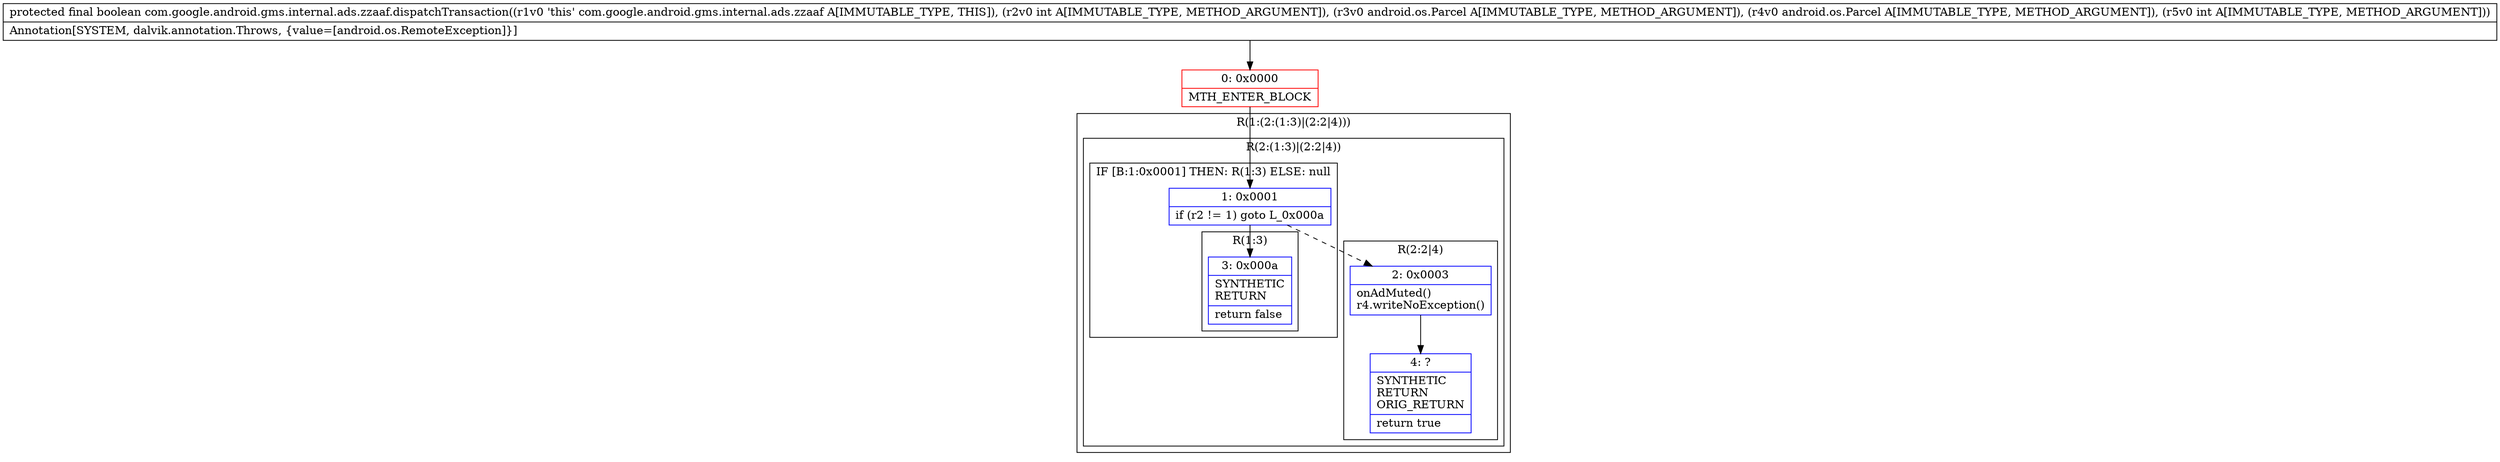 digraph "CFG forcom.google.android.gms.internal.ads.zzaaf.dispatchTransaction(ILandroid\/os\/Parcel;Landroid\/os\/Parcel;I)Z" {
subgraph cluster_Region_494794738 {
label = "R(1:(2:(1:3)|(2:2|4)))";
node [shape=record,color=blue];
subgraph cluster_Region_1523338204 {
label = "R(2:(1:3)|(2:2|4))";
node [shape=record,color=blue];
subgraph cluster_IfRegion_1207531147 {
label = "IF [B:1:0x0001] THEN: R(1:3) ELSE: null";
node [shape=record,color=blue];
Node_1 [shape=record,label="{1\:\ 0x0001|if (r2 != 1) goto L_0x000a\l}"];
subgraph cluster_Region_219621849 {
label = "R(1:3)";
node [shape=record,color=blue];
Node_3 [shape=record,label="{3\:\ 0x000a|SYNTHETIC\lRETURN\l|return false\l}"];
}
}
subgraph cluster_Region_2133302766 {
label = "R(2:2|4)";
node [shape=record,color=blue];
Node_2 [shape=record,label="{2\:\ 0x0003|onAdMuted()\lr4.writeNoException()\l}"];
Node_4 [shape=record,label="{4\:\ ?|SYNTHETIC\lRETURN\lORIG_RETURN\l|return true\l}"];
}
}
}
Node_0 [shape=record,color=red,label="{0\:\ 0x0000|MTH_ENTER_BLOCK\l}"];
MethodNode[shape=record,label="{protected final boolean com.google.android.gms.internal.ads.zzaaf.dispatchTransaction((r1v0 'this' com.google.android.gms.internal.ads.zzaaf A[IMMUTABLE_TYPE, THIS]), (r2v0 int A[IMMUTABLE_TYPE, METHOD_ARGUMENT]), (r3v0 android.os.Parcel A[IMMUTABLE_TYPE, METHOD_ARGUMENT]), (r4v0 android.os.Parcel A[IMMUTABLE_TYPE, METHOD_ARGUMENT]), (r5v0 int A[IMMUTABLE_TYPE, METHOD_ARGUMENT]))  | Annotation[SYSTEM, dalvik.annotation.Throws, \{value=[android.os.RemoteException]\}]\l}"];
MethodNode -> Node_0;
Node_1 -> Node_2[style=dashed];
Node_1 -> Node_3;
Node_2 -> Node_4;
Node_0 -> Node_1;
}

